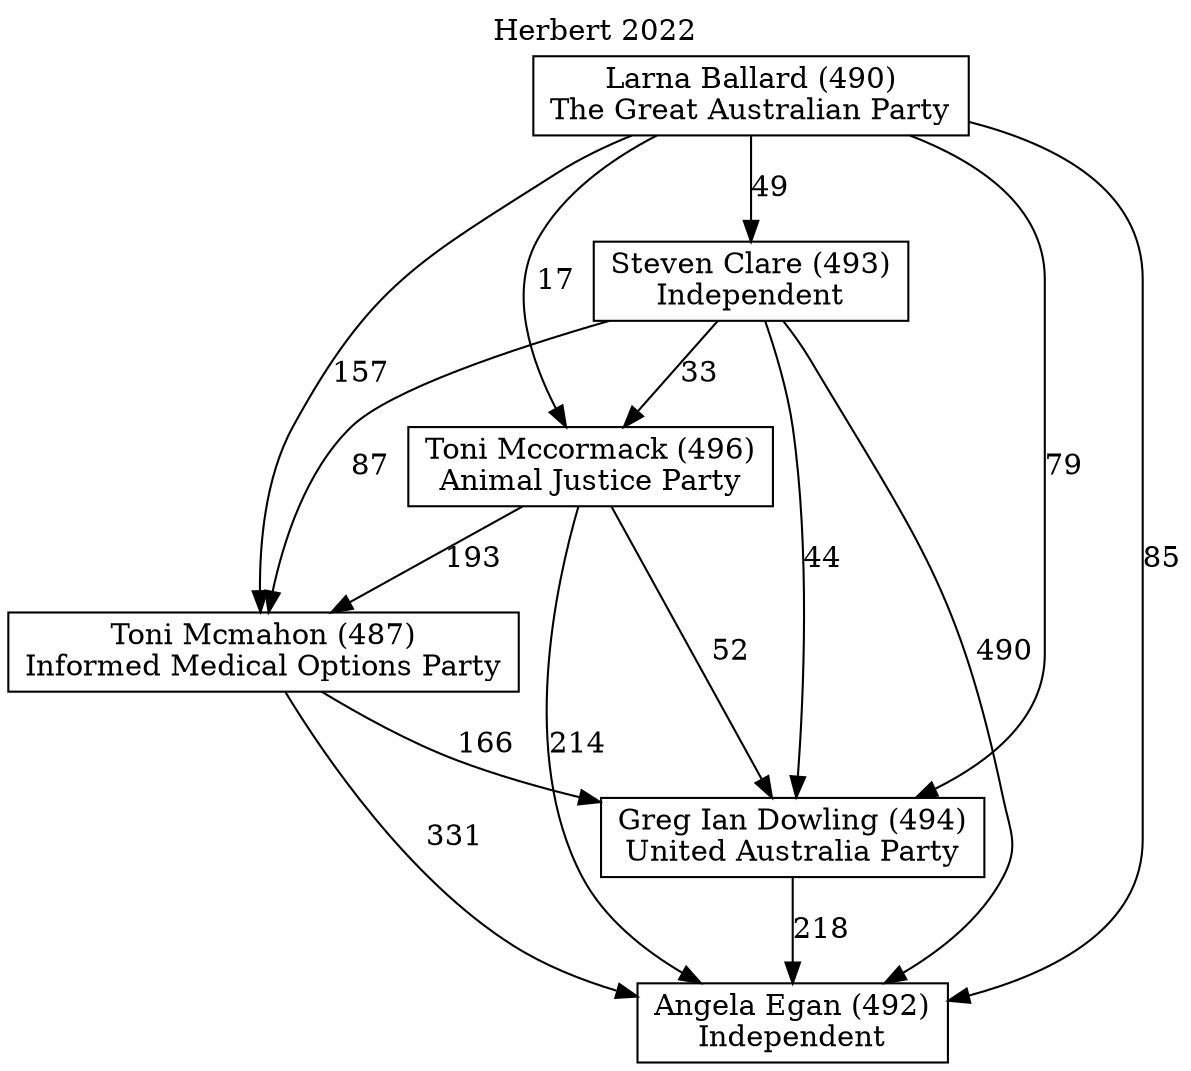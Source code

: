 // House preference flow
digraph "Angela Egan (492)_Herbert_2022" {
	graph [label="Herbert 2022" labelloc=t mclimit=10]
	node [shape=box]
	"Greg Ian Dowling (494)" [label="Greg Ian Dowling (494)
United Australia Party"]
	"Angela Egan (492)" [label="Angela Egan (492)
Independent"]
	"Toni Mccormack (496)" [label="Toni Mccormack (496)
Animal Justice Party"]
	"Steven Clare (493)" [label="Steven Clare (493)
Independent"]
	"Larna Ballard (490)" [label="Larna Ballard (490)
The Great Australian Party"]
	"Toni Mcmahon (487)" [label="Toni Mcmahon (487)
Informed Medical Options Party"]
	"Toni Mccormack (496)" -> "Toni Mcmahon (487)" [label=193]
	"Larna Ballard (490)" -> "Angela Egan (492)" [label=85]
	"Steven Clare (493)" -> "Greg Ian Dowling (494)" [label=44]
	"Toni Mcmahon (487)" -> "Angela Egan (492)" [label=331]
	"Larna Ballard (490)" -> "Toni Mcmahon (487)" [label=157]
	"Toni Mcmahon (487)" -> "Greg Ian Dowling (494)" [label=166]
	"Larna Ballard (490)" -> "Steven Clare (493)" [label=49]
	"Steven Clare (493)" -> "Toni Mcmahon (487)" [label=87]
	"Steven Clare (493)" -> "Toni Mccormack (496)" [label=33]
	"Steven Clare (493)" -> "Angela Egan (492)" [label=490]
	"Larna Ballard (490)" -> "Toni Mccormack (496)" [label=17]
	"Toni Mccormack (496)" -> "Angela Egan (492)" [label=214]
	"Toni Mccormack (496)" -> "Greg Ian Dowling (494)" [label=52]
	"Larna Ballard (490)" -> "Greg Ian Dowling (494)" [label=79]
	"Greg Ian Dowling (494)" -> "Angela Egan (492)" [label=218]
}
